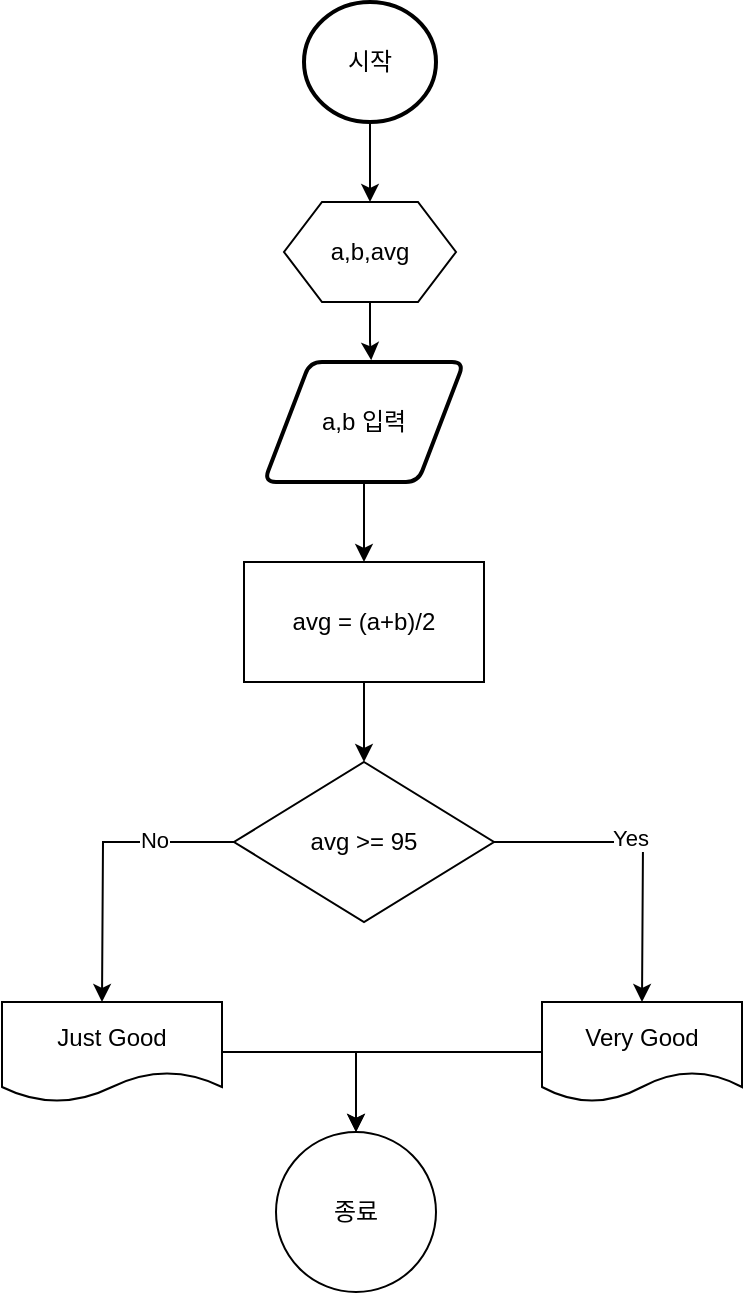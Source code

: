 <mxfile version="21.1.5" type="device">
  <diagram name="페이지-1" id="sZguHrLjinIvU7yeNE8O">
    <mxGraphModel dx="819" dy="422" grid="1" gridSize="10" guides="0" tooltips="1" connect="1" arrows="1" fold="1" page="1" pageScale="1" pageWidth="827" pageHeight="1169" math="0" shadow="0">
      <root>
        <mxCell id="0" />
        <mxCell id="1" parent="0" />
        <mxCell id="MgUb1Cj900mByKfgI5SN-7" style="edgeStyle=orthogonalEdgeStyle;rounded=0;orthogonalLoop=1;jettySize=auto;html=1;entryX=0.5;entryY=0;entryDx=0;entryDy=0;" edge="1" parent="1" source="MgUb1Cj900mByKfgI5SN-1" target="MgUb1Cj900mByKfgI5SN-3">
          <mxGeometry relative="1" as="geometry" />
        </mxCell>
        <mxCell id="MgUb1Cj900mByKfgI5SN-1" value="시작" style="strokeWidth=2;html=1;shape=mxgraph.flowchart.start_2;whiteSpace=wrap;" vertex="1" parent="1">
          <mxGeometry x="381" y="20" width="66" height="60" as="geometry" />
        </mxCell>
        <mxCell id="MgUb1Cj900mByKfgI5SN-8" style="edgeStyle=orthogonalEdgeStyle;rounded=0;orthogonalLoop=1;jettySize=auto;html=1;entryX=0.536;entryY=-0.015;entryDx=0;entryDy=0;entryPerimeter=0;" edge="1" parent="1" source="MgUb1Cj900mByKfgI5SN-3" target="MgUb1Cj900mByKfgI5SN-4">
          <mxGeometry relative="1" as="geometry" />
        </mxCell>
        <mxCell id="MgUb1Cj900mByKfgI5SN-3" value="&lt;div style=&quot;&quot;&gt;&lt;br&gt;&lt;/div&gt;" style="verticalLabelPosition=bottom;verticalAlign=top;html=1;shape=hexagon;perimeter=hexagonPerimeter2;arcSize=6;size=0.221;align=center;" vertex="1" parent="1">
          <mxGeometry x="371" y="120" width="86" height="50" as="geometry" />
        </mxCell>
        <mxCell id="MgUb1Cj900mByKfgI5SN-9" style="edgeStyle=orthogonalEdgeStyle;rounded=0;orthogonalLoop=1;jettySize=auto;html=1;entryX=0.5;entryY=0;entryDx=0;entryDy=0;" edge="1" parent="1" source="MgUb1Cj900mByKfgI5SN-4" target="MgUb1Cj900mByKfgI5SN-6">
          <mxGeometry relative="1" as="geometry" />
        </mxCell>
        <mxCell id="MgUb1Cj900mByKfgI5SN-4" value="a,b 입력" style="shape=parallelogram;html=1;strokeWidth=2;perimeter=parallelogramPerimeter;whiteSpace=wrap;rounded=1;arcSize=12;size=0.23;" vertex="1" parent="1">
          <mxGeometry x="361" y="200" width="100" height="60" as="geometry" />
        </mxCell>
        <mxCell id="MgUb1Cj900mByKfgI5SN-5" value="a,b,avg" style="text;html=1;strokeColor=none;fillColor=none;align=center;verticalAlign=middle;whiteSpace=wrap;rounded=0;" vertex="1" parent="1">
          <mxGeometry x="384" y="130" width="60" height="30" as="geometry" />
        </mxCell>
        <mxCell id="MgUb1Cj900mByKfgI5SN-11" style="edgeStyle=orthogonalEdgeStyle;rounded=0;orthogonalLoop=1;jettySize=auto;html=1;entryX=0.5;entryY=0;entryDx=0;entryDy=0;" edge="1" parent="1" source="MgUb1Cj900mByKfgI5SN-6" target="MgUb1Cj900mByKfgI5SN-10">
          <mxGeometry relative="1" as="geometry" />
        </mxCell>
        <mxCell id="MgUb1Cj900mByKfgI5SN-6" value="avg = (a+b)/2" style="rounded=0;whiteSpace=wrap;html=1;" vertex="1" parent="1">
          <mxGeometry x="351" y="300" width="120" height="60" as="geometry" />
        </mxCell>
        <mxCell id="MgUb1Cj900mByKfgI5SN-12" style="edgeStyle=orthogonalEdgeStyle;rounded=0;orthogonalLoop=1;jettySize=auto;html=1;exitX=1;exitY=0.5;exitDx=0;exitDy=0;" edge="1" parent="1" source="MgUb1Cj900mByKfgI5SN-10">
          <mxGeometry relative="1" as="geometry">
            <mxPoint x="550" y="520" as="targetPoint" />
          </mxGeometry>
        </mxCell>
        <mxCell id="MgUb1Cj900mByKfgI5SN-14" value="Yes" style="edgeLabel;html=1;align=center;verticalAlign=middle;resizable=0;points=[];" vertex="1" connectable="0" parent="MgUb1Cj900mByKfgI5SN-12">
          <mxGeometry x="-0.119" y="2" relative="1" as="geometry">
            <mxPoint as="offset" />
          </mxGeometry>
        </mxCell>
        <mxCell id="MgUb1Cj900mByKfgI5SN-16" style="edgeStyle=orthogonalEdgeStyle;rounded=0;orthogonalLoop=1;jettySize=auto;html=1;exitX=0;exitY=0.5;exitDx=0;exitDy=0;" edge="1" parent="1" source="MgUb1Cj900mByKfgI5SN-10">
          <mxGeometry relative="1" as="geometry">
            <mxPoint x="280" y="520" as="targetPoint" />
          </mxGeometry>
        </mxCell>
        <mxCell id="MgUb1Cj900mByKfgI5SN-21" value="No" style="edgeLabel;html=1;align=center;verticalAlign=middle;resizable=0;points=[];" vertex="1" connectable="0" parent="MgUb1Cj900mByKfgI5SN-16">
          <mxGeometry x="-0.446" y="-1" relative="1" as="geometry">
            <mxPoint as="offset" />
          </mxGeometry>
        </mxCell>
        <mxCell id="MgUb1Cj900mByKfgI5SN-10" value="avg &amp;gt;= 95" style="rhombus;whiteSpace=wrap;html=1;" vertex="1" parent="1">
          <mxGeometry x="346" y="400" width="130" height="80" as="geometry" />
        </mxCell>
        <mxCell id="MgUb1Cj900mByKfgI5SN-20" style="edgeStyle=orthogonalEdgeStyle;rounded=0;orthogonalLoop=1;jettySize=auto;html=1;entryX=0.5;entryY=0;entryDx=0;entryDy=0;" edge="1" parent="1" source="MgUb1Cj900mByKfgI5SN-15" target="MgUb1Cj900mByKfgI5SN-18">
          <mxGeometry relative="1" as="geometry" />
        </mxCell>
        <mxCell id="MgUb1Cj900mByKfgI5SN-15" value="Very Good" style="shape=document;whiteSpace=wrap;html=1;boundedLbl=1;" vertex="1" parent="1">
          <mxGeometry x="500" y="520" width="100" height="50" as="geometry" />
        </mxCell>
        <mxCell id="MgUb1Cj900mByKfgI5SN-19" style="edgeStyle=orthogonalEdgeStyle;rounded=0;orthogonalLoop=1;jettySize=auto;html=1;entryX=0.5;entryY=0;entryDx=0;entryDy=0;" edge="1" parent="1" source="MgUb1Cj900mByKfgI5SN-17" target="MgUb1Cj900mByKfgI5SN-18">
          <mxGeometry relative="1" as="geometry" />
        </mxCell>
        <mxCell id="MgUb1Cj900mByKfgI5SN-17" value="Just Good" style="shape=document;whiteSpace=wrap;html=1;boundedLbl=1;" vertex="1" parent="1">
          <mxGeometry x="230" y="520" width="110" height="50" as="geometry" />
        </mxCell>
        <mxCell id="MgUb1Cj900mByKfgI5SN-18" value="종료" style="ellipse;whiteSpace=wrap;html=1;aspect=fixed;" vertex="1" parent="1">
          <mxGeometry x="367" y="585" width="80" height="80" as="geometry" />
        </mxCell>
      </root>
    </mxGraphModel>
  </diagram>
</mxfile>
